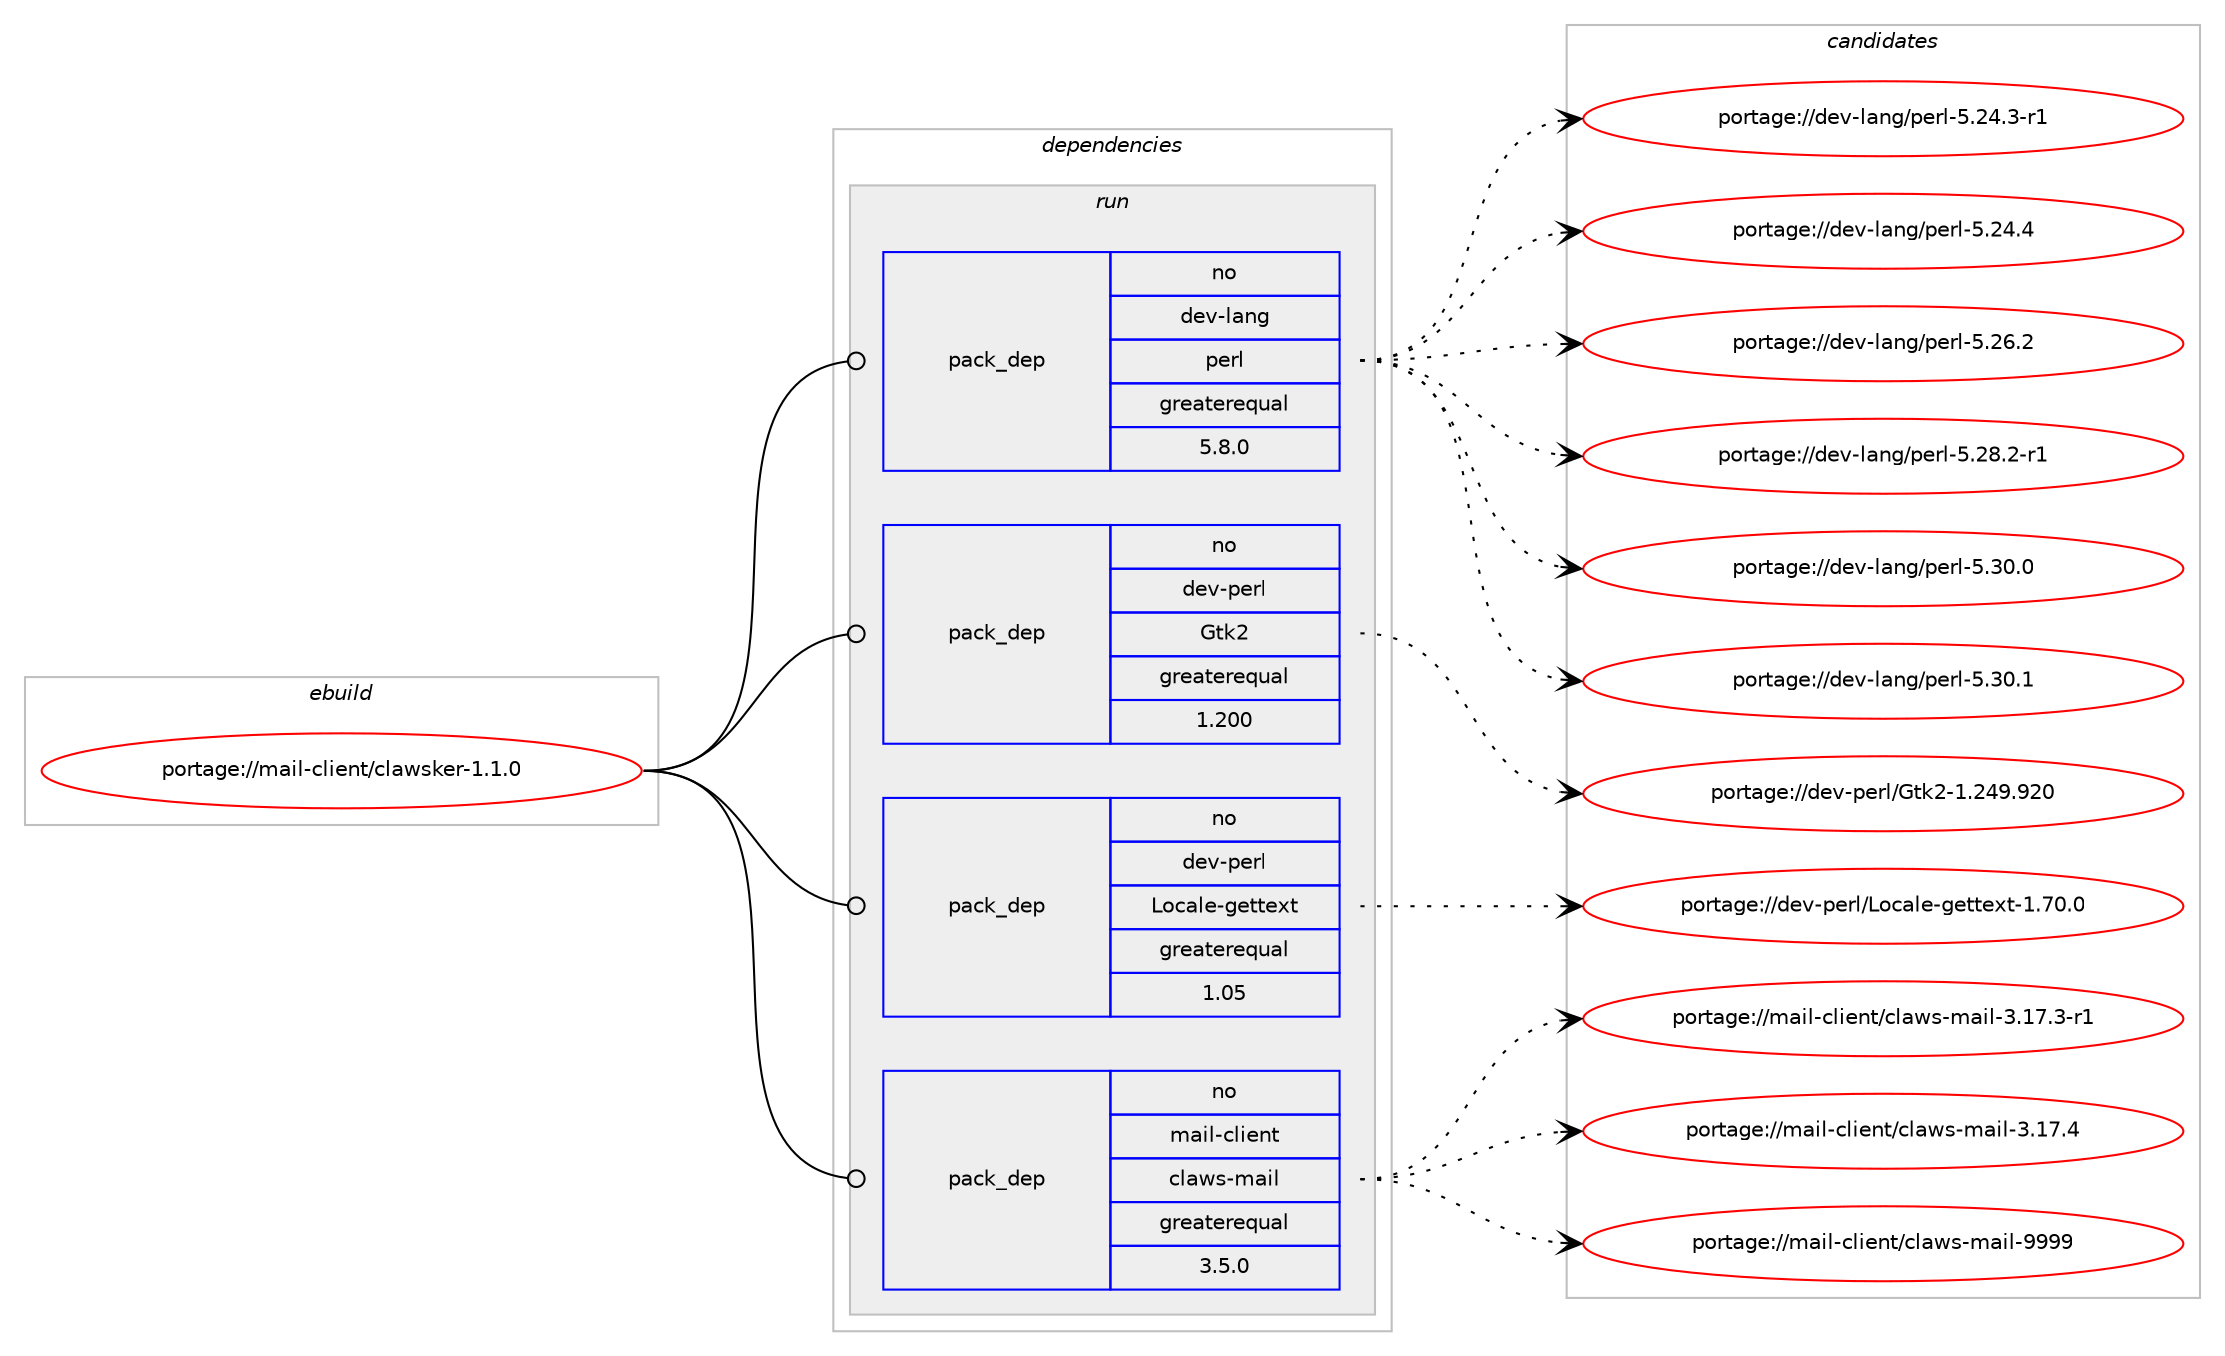 digraph prolog {

# *************
# Graph options
# *************

newrank=true;
concentrate=true;
compound=true;
graph [rankdir=LR,fontname=Helvetica,fontsize=10,ranksep=1.5];#, ranksep=2.5, nodesep=0.2];
edge  [arrowhead=vee];
node  [fontname=Helvetica,fontsize=10];

# **********
# The ebuild
# **********

subgraph cluster_leftcol {
color=gray;
rank=same;
label=<<i>ebuild</i>>;
id [label="portage://mail-client/clawsker-1.1.0", color=red, width=4, href="../mail-client/clawsker-1.1.0.svg"];
}

# ****************
# The dependencies
# ****************

subgraph cluster_midcol {
color=gray;
label=<<i>dependencies</i>>;
subgraph cluster_compile {
fillcolor="#eeeeee";
style=filled;
label=<<i>compile</i>>;
}
subgraph cluster_compileandrun {
fillcolor="#eeeeee";
style=filled;
label=<<i>compile and run</i>>;
}
subgraph cluster_run {
fillcolor="#eeeeee";
style=filled;
label=<<i>run</i>>;
subgraph pack222765 {
dependency303983 [label=<<TABLE BORDER="0" CELLBORDER="1" CELLSPACING="0" CELLPADDING="4" WIDTH="220"><TR><TD ROWSPAN="6" CELLPADDING="30">pack_dep</TD></TR><TR><TD WIDTH="110">no</TD></TR><TR><TD>dev-lang</TD></TR><TR><TD>perl</TD></TR><TR><TD>greaterequal</TD></TR><TR><TD>5.8.0</TD></TR></TABLE>>, shape=none, color=blue];
}
id:e -> dependency303983:w [weight=20,style="solid",arrowhead="odot"];
subgraph pack222766 {
dependency303984 [label=<<TABLE BORDER="0" CELLBORDER="1" CELLSPACING="0" CELLPADDING="4" WIDTH="220"><TR><TD ROWSPAN="6" CELLPADDING="30">pack_dep</TD></TR><TR><TD WIDTH="110">no</TD></TR><TR><TD>dev-perl</TD></TR><TR><TD>Gtk2</TD></TR><TR><TD>greaterequal</TD></TR><TR><TD>1.200</TD></TR></TABLE>>, shape=none, color=blue];
}
id:e -> dependency303984:w [weight=20,style="solid",arrowhead="odot"];
subgraph pack222767 {
dependency303985 [label=<<TABLE BORDER="0" CELLBORDER="1" CELLSPACING="0" CELLPADDING="4" WIDTH="220"><TR><TD ROWSPAN="6" CELLPADDING="30">pack_dep</TD></TR><TR><TD WIDTH="110">no</TD></TR><TR><TD>dev-perl</TD></TR><TR><TD>Locale-gettext</TD></TR><TR><TD>greaterequal</TD></TR><TR><TD>1.05</TD></TR></TABLE>>, shape=none, color=blue];
}
id:e -> dependency303985:w [weight=20,style="solid",arrowhead="odot"];
subgraph pack222768 {
dependency303986 [label=<<TABLE BORDER="0" CELLBORDER="1" CELLSPACING="0" CELLPADDING="4" WIDTH="220"><TR><TD ROWSPAN="6" CELLPADDING="30">pack_dep</TD></TR><TR><TD WIDTH="110">no</TD></TR><TR><TD>mail-client</TD></TR><TR><TD>claws-mail</TD></TR><TR><TD>greaterequal</TD></TR><TR><TD>3.5.0</TD></TR></TABLE>>, shape=none, color=blue];
}
id:e -> dependency303986:w [weight=20,style="solid",arrowhead="odot"];
}
}

# **************
# The candidates
# **************

subgraph cluster_choices {
rank=same;
color=gray;
label=<<i>candidates</i>>;

subgraph choice222765 {
color=black;
nodesep=1;
choiceportage100101118451089711010347112101114108455346505246514511449 [label="portage://dev-lang/perl-5.24.3-r1", color=red, width=4,href="../dev-lang/perl-5.24.3-r1.svg"];
choiceportage10010111845108971101034711210111410845534650524652 [label="portage://dev-lang/perl-5.24.4", color=red, width=4,href="../dev-lang/perl-5.24.4.svg"];
choiceportage10010111845108971101034711210111410845534650544650 [label="portage://dev-lang/perl-5.26.2", color=red, width=4,href="../dev-lang/perl-5.26.2.svg"];
choiceportage100101118451089711010347112101114108455346505646504511449 [label="portage://dev-lang/perl-5.28.2-r1", color=red, width=4,href="../dev-lang/perl-5.28.2-r1.svg"];
choiceportage10010111845108971101034711210111410845534651484648 [label="portage://dev-lang/perl-5.30.0", color=red, width=4,href="../dev-lang/perl-5.30.0.svg"];
choiceportage10010111845108971101034711210111410845534651484649 [label="portage://dev-lang/perl-5.30.1", color=red, width=4,href="../dev-lang/perl-5.30.1.svg"];
dependency303983:e -> choiceportage100101118451089711010347112101114108455346505246514511449:w [style=dotted,weight="100"];
dependency303983:e -> choiceportage10010111845108971101034711210111410845534650524652:w [style=dotted,weight="100"];
dependency303983:e -> choiceportage10010111845108971101034711210111410845534650544650:w [style=dotted,weight="100"];
dependency303983:e -> choiceportage100101118451089711010347112101114108455346505646504511449:w [style=dotted,weight="100"];
dependency303983:e -> choiceportage10010111845108971101034711210111410845534651484648:w [style=dotted,weight="100"];
dependency303983:e -> choiceportage10010111845108971101034711210111410845534651484649:w [style=dotted,weight="100"];
}
subgraph choice222766 {
color=black;
nodesep=1;
choiceportage1001011184511210111410847711161075045494650525746575048 [label="portage://dev-perl/Gtk2-1.249.920", color=red, width=4,href="../dev-perl/Gtk2-1.249.920.svg"];
dependency303984:e -> choiceportage1001011184511210111410847711161075045494650525746575048:w [style=dotted,weight="100"];
}
subgraph choice222767 {
color=black;
nodesep=1;
choiceportage10010111845112101114108477611199971081014510310111611610112011645494655484648 [label="portage://dev-perl/Locale-gettext-1.70.0", color=red, width=4,href="../dev-perl/Locale-gettext-1.70.0.svg"];
dependency303985:e -> choiceportage10010111845112101114108477611199971081014510310111611610112011645494655484648:w [style=dotted,weight="100"];
}
subgraph choice222768 {
color=black;
nodesep=1;
choiceportage1099710510845991081051011101164799108971191154510997105108455146495546514511449 [label="portage://mail-client/claws-mail-3.17.3-r1", color=red, width=4,href="../mail-client/claws-mail-3.17.3-r1.svg"];
choiceportage109971051084599108105101110116479910897119115451099710510845514649554652 [label="portage://mail-client/claws-mail-3.17.4", color=red, width=4,href="../mail-client/claws-mail-3.17.4.svg"];
choiceportage10997105108459910810510111011647991089711911545109971051084557575757 [label="portage://mail-client/claws-mail-9999", color=red, width=4,href="../mail-client/claws-mail-9999.svg"];
dependency303986:e -> choiceportage1099710510845991081051011101164799108971191154510997105108455146495546514511449:w [style=dotted,weight="100"];
dependency303986:e -> choiceportage109971051084599108105101110116479910897119115451099710510845514649554652:w [style=dotted,weight="100"];
dependency303986:e -> choiceportage10997105108459910810510111011647991089711911545109971051084557575757:w [style=dotted,weight="100"];
}
}

}
